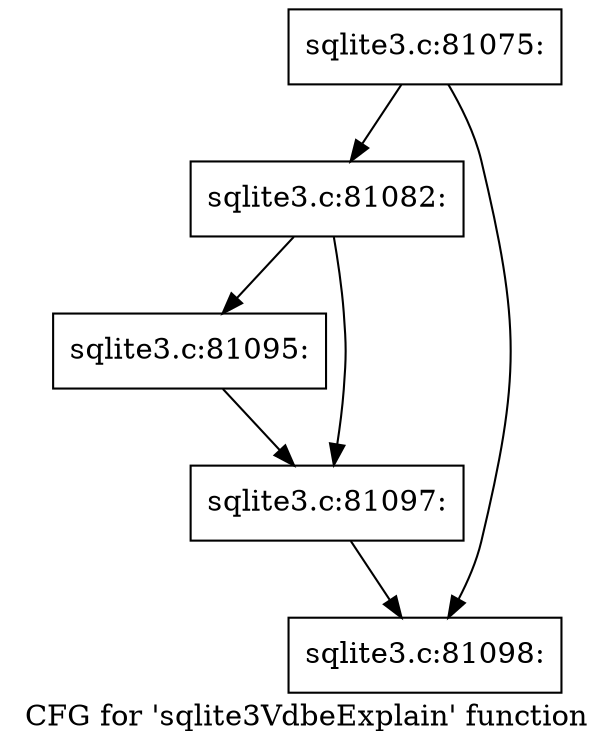 digraph "CFG for 'sqlite3VdbeExplain' function" {
	label="CFG for 'sqlite3VdbeExplain' function";

	Node0x55c0f5f15300 [shape=record,label="{sqlite3.c:81075:}"];
	Node0x55c0f5f15300 -> Node0x55c0f8bf2e00;
	Node0x55c0f5f15300 -> Node0x55c0f8c031a0;
	Node0x55c0f8bf2e00 [shape=record,label="{sqlite3.c:81082:}"];
	Node0x55c0f8bf2e00 -> Node0x55c0f8c05490;
	Node0x55c0f8bf2e00 -> Node0x55c0f8c056e0;
	Node0x55c0f8c05490 [shape=record,label="{sqlite3.c:81095:}"];
	Node0x55c0f8c05490 -> Node0x55c0f8c056e0;
	Node0x55c0f8c056e0 [shape=record,label="{sqlite3.c:81097:}"];
	Node0x55c0f8c056e0 -> Node0x55c0f8c031a0;
	Node0x55c0f8c031a0 [shape=record,label="{sqlite3.c:81098:}"];
}
